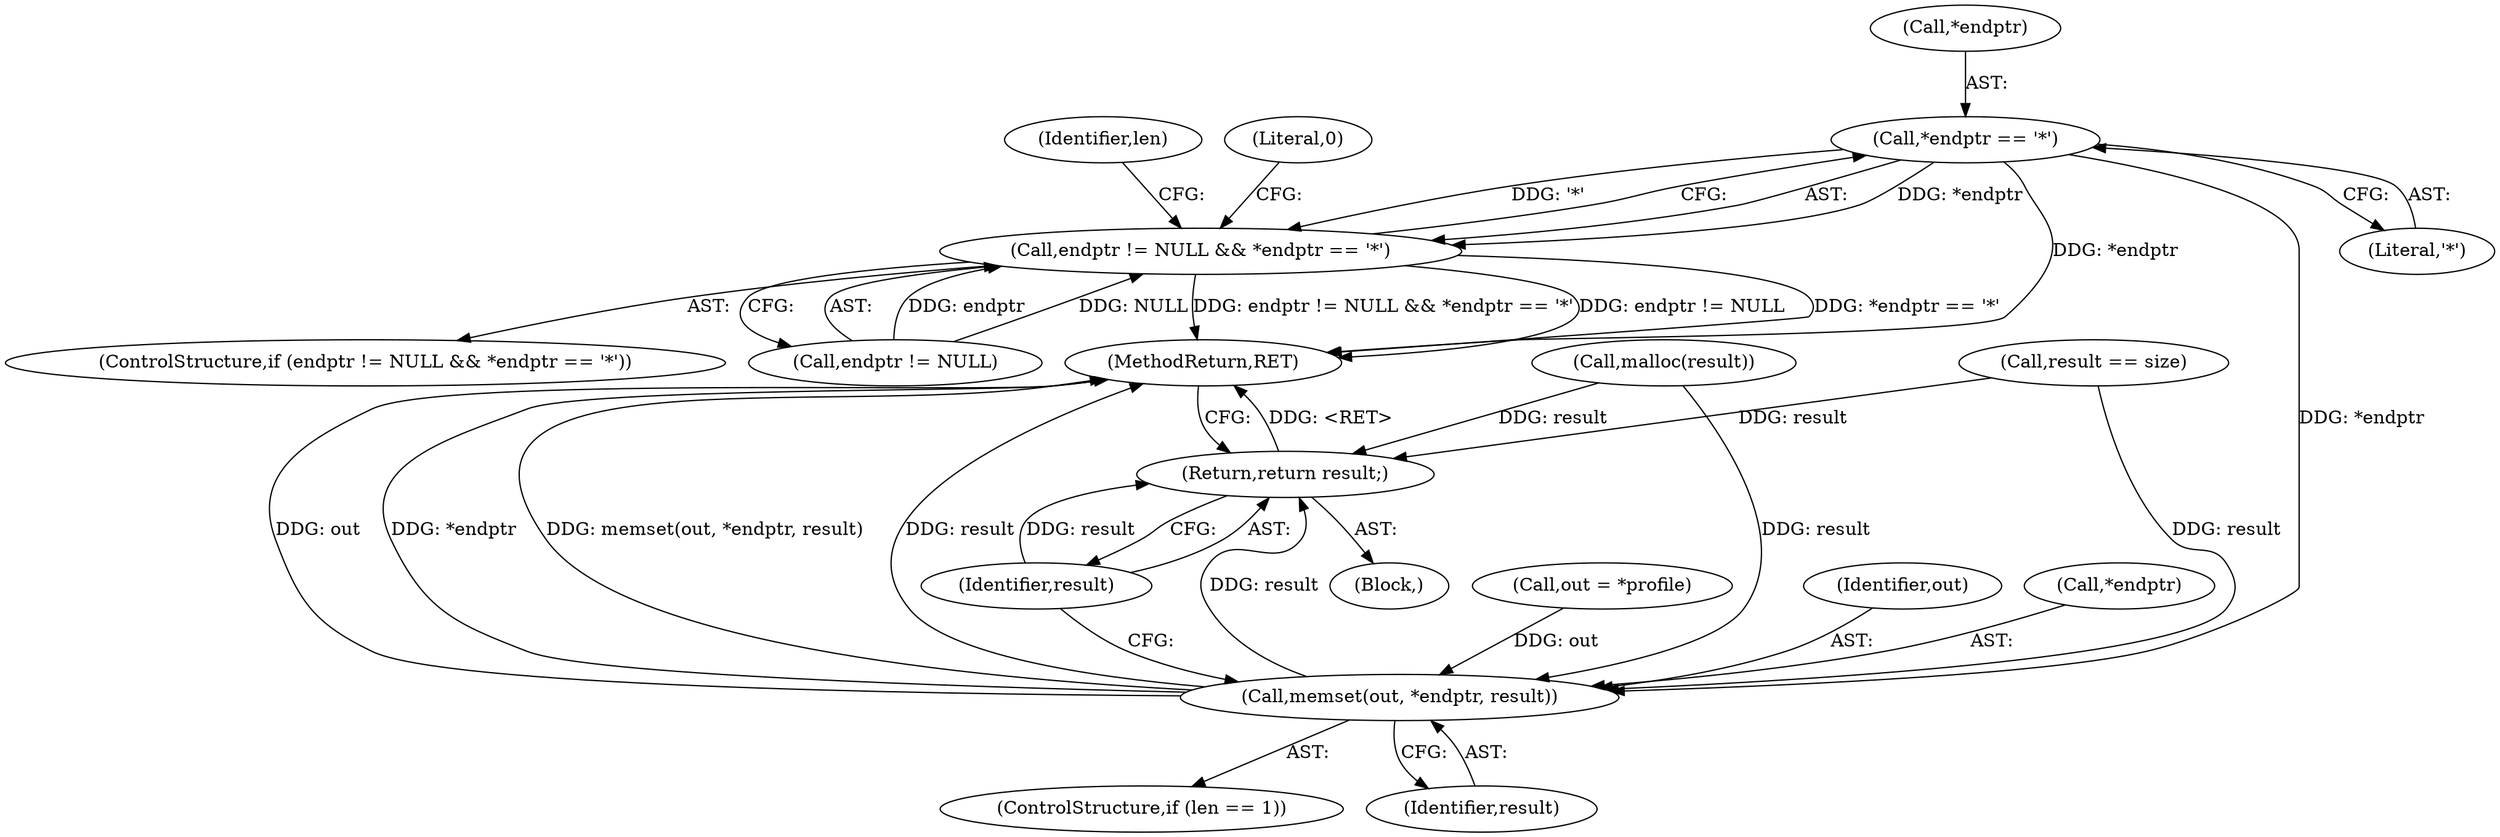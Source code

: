 digraph "0_Android_9d4853418ab2f754c2b63e091c29c5529b8b86ca_17@pointer" {
"1000125" [label="(Call,*endptr == '*')"];
"1000121" [label="(Call,endptr != NULL && *endptr == '*')"];
"1000171" [label="(Call,memset(out, *endptr, result))"];
"1000197" [label="(Return,return result;)"];
"1000197" [label="(Return,return result;)"];
"1000198" [label="(Identifier,result)"];
"1000121" [label="(Call,endptr != NULL && *endptr == '*')"];
"1000171" [label="(Call,memset(out, *endptr, result))"];
"1000163" [label="(Call,out = *profile)"];
"1000161" [label="(Block,)"];
"1000122" [label="(Call,endptr != NULL)"];
"1000126" [label="(Call,*endptr)"];
"1000132" [label="(Identifier,len)"];
"1000151" [label="(Call,result == size)"];
"1000120" [label="(ControlStructure,if (endptr != NULL && *endptr == '*'))"];
"1000167" [label="(ControlStructure,if (len == 1))"];
"1000175" [label="(Identifier,result)"];
"1000208" [label="(Literal,0)"];
"1000172" [label="(Identifier,out)"];
"1000173" [label="(Call,*endptr)"];
"1000125" [label="(Call,*endptr == '*')"];
"1000128" [label="(Literal,'*')"];
"1000158" [label="(Call,malloc(result))"];
"1000209" [label="(MethodReturn,RET)"];
"1000125" -> "1000121"  [label="AST: "];
"1000125" -> "1000128"  [label="CFG: "];
"1000126" -> "1000125"  [label="AST: "];
"1000128" -> "1000125"  [label="AST: "];
"1000121" -> "1000125"  [label="CFG: "];
"1000125" -> "1000209"  [label="DDG: *endptr"];
"1000125" -> "1000121"  [label="DDG: *endptr"];
"1000125" -> "1000121"  [label="DDG: '*'"];
"1000125" -> "1000171"  [label="DDG: *endptr"];
"1000121" -> "1000120"  [label="AST: "];
"1000121" -> "1000122"  [label="CFG: "];
"1000122" -> "1000121"  [label="AST: "];
"1000132" -> "1000121"  [label="CFG: "];
"1000208" -> "1000121"  [label="CFG: "];
"1000121" -> "1000209"  [label="DDG: *endptr == '*'"];
"1000121" -> "1000209"  [label="DDG: endptr != NULL && *endptr == '*'"];
"1000121" -> "1000209"  [label="DDG: endptr != NULL"];
"1000122" -> "1000121"  [label="DDG: endptr"];
"1000122" -> "1000121"  [label="DDG: NULL"];
"1000171" -> "1000167"  [label="AST: "];
"1000171" -> "1000175"  [label="CFG: "];
"1000172" -> "1000171"  [label="AST: "];
"1000173" -> "1000171"  [label="AST: "];
"1000175" -> "1000171"  [label="AST: "];
"1000198" -> "1000171"  [label="CFG: "];
"1000171" -> "1000209"  [label="DDG: out"];
"1000171" -> "1000209"  [label="DDG: *endptr"];
"1000171" -> "1000209"  [label="DDG: memset(out, *endptr, result)"];
"1000171" -> "1000209"  [label="DDG: result"];
"1000163" -> "1000171"  [label="DDG: out"];
"1000158" -> "1000171"  [label="DDG: result"];
"1000151" -> "1000171"  [label="DDG: result"];
"1000171" -> "1000197"  [label="DDG: result"];
"1000197" -> "1000161"  [label="AST: "];
"1000197" -> "1000198"  [label="CFG: "];
"1000198" -> "1000197"  [label="AST: "];
"1000209" -> "1000197"  [label="CFG: "];
"1000197" -> "1000209"  [label="DDG: <RET>"];
"1000198" -> "1000197"  [label="DDG: result"];
"1000158" -> "1000197"  [label="DDG: result"];
"1000151" -> "1000197"  [label="DDG: result"];
}
